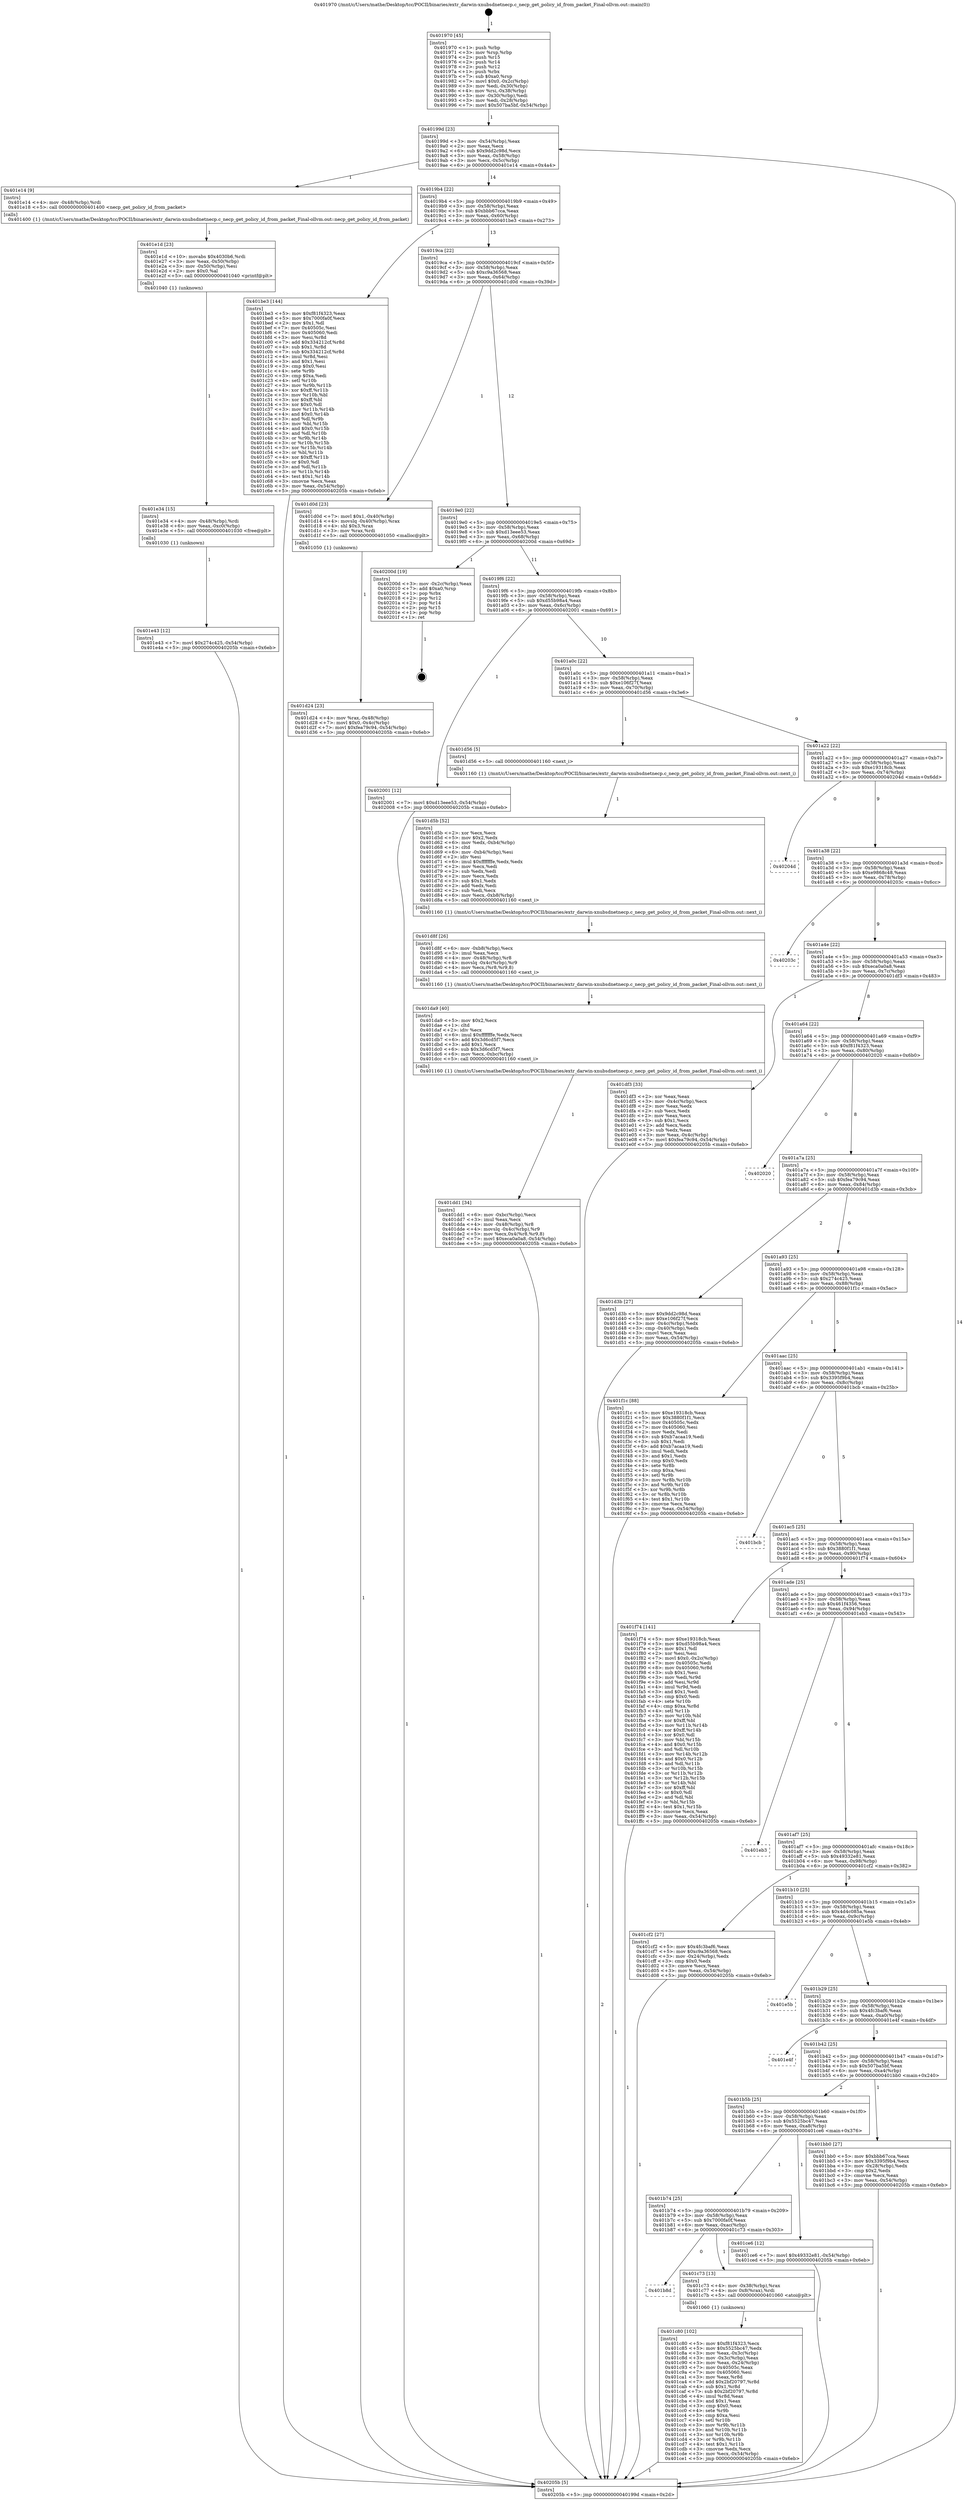 digraph "0x401970" {
  label = "0x401970 (/mnt/c/Users/mathe/Desktop/tcc/POCII/binaries/extr_darwin-xnubsdnetnecp.c_necp_get_policy_id_from_packet_Final-ollvm.out::main(0))"
  labelloc = "t"
  node[shape=record]

  Entry [label="",width=0.3,height=0.3,shape=circle,fillcolor=black,style=filled]
  "0x40199d" [label="{
     0x40199d [23]\l
     | [instrs]\l
     &nbsp;&nbsp;0x40199d \<+3\>: mov -0x54(%rbp),%eax\l
     &nbsp;&nbsp;0x4019a0 \<+2\>: mov %eax,%ecx\l
     &nbsp;&nbsp;0x4019a2 \<+6\>: sub $0x9dd2c98d,%ecx\l
     &nbsp;&nbsp;0x4019a8 \<+3\>: mov %eax,-0x58(%rbp)\l
     &nbsp;&nbsp;0x4019ab \<+3\>: mov %ecx,-0x5c(%rbp)\l
     &nbsp;&nbsp;0x4019ae \<+6\>: je 0000000000401e14 \<main+0x4a4\>\l
  }"]
  "0x401e14" [label="{
     0x401e14 [9]\l
     | [instrs]\l
     &nbsp;&nbsp;0x401e14 \<+4\>: mov -0x48(%rbp),%rdi\l
     &nbsp;&nbsp;0x401e18 \<+5\>: call 0000000000401400 \<necp_get_policy_id_from_packet\>\l
     | [calls]\l
     &nbsp;&nbsp;0x401400 \{1\} (/mnt/c/Users/mathe/Desktop/tcc/POCII/binaries/extr_darwin-xnubsdnetnecp.c_necp_get_policy_id_from_packet_Final-ollvm.out::necp_get_policy_id_from_packet)\l
  }"]
  "0x4019b4" [label="{
     0x4019b4 [22]\l
     | [instrs]\l
     &nbsp;&nbsp;0x4019b4 \<+5\>: jmp 00000000004019b9 \<main+0x49\>\l
     &nbsp;&nbsp;0x4019b9 \<+3\>: mov -0x58(%rbp),%eax\l
     &nbsp;&nbsp;0x4019bc \<+5\>: sub $0xbbb67cca,%eax\l
     &nbsp;&nbsp;0x4019c1 \<+3\>: mov %eax,-0x60(%rbp)\l
     &nbsp;&nbsp;0x4019c4 \<+6\>: je 0000000000401be3 \<main+0x273\>\l
  }"]
  Exit [label="",width=0.3,height=0.3,shape=circle,fillcolor=black,style=filled,peripheries=2]
  "0x401be3" [label="{
     0x401be3 [144]\l
     | [instrs]\l
     &nbsp;&nbsp;0x401be3 \<+5\>: mov $0xf81f4323,%eax\l
     &nbsp;&nbsp;0x401be8 \<+5\>: mov $0x7000fa0f,%ecx\l
     &nbsp;&nbsp;0x401bed \<+2\>: mov $0x1,%dl\l
     &nbsp;&nbsp;0x401bef \<+7\>: mov 0x40505c,%esi\l
     &nbsp;&nbsp;0x401bf6 \<+7\>: mov 0x405060,%edi\l
     &nbsp;&nbsp;0x401bfd \<+3\>: mov %esi,%r8d\l
     &nbsp;&nbsp;0x401c00 \<+7\>: add $0x334212cf,%r8d\l
     &nbsp;&nbsp;0x401c07 \<+4\>: sub $0x1,%r8d\l
     &nbsp;&nbsp;0x401c0b \<+7\>: sub $0x334212cf,%r8d\l
     &nbsp;&nbsp;0x401c12 \<+4\>: imul %r8d,%esi\l
     &nbsp;&nbsp;0x401c16 \<+3\>: and $0x1,%esi\l
     &nbsp;&nbsp;0x401c19 \<+3\>: cmp $0x0,%esi\l
     &nbsp;&nbsp;0x401c1c \<+4\>: sete %r9b\l
     &nbsp;&nbsp;0x401c20 \<+3\>: cmp $0xa,%edi\l
     &nbsp;&nbsp;0x401c23 \<+4\>: setl %r10b\l
     &nbsp;&nbsp;0x401c27 \<+3\>: mov %r9b,%r11b\l
     &nbsp;&nbsp;0x401c2a \<+4\>: xor $0xff,%r11b\l
     &nbsp;&nbsp;0x401c2e \<+3\>: mov %r10b,%bl\l
     &nbsp;&nbsp;0x401c31 \<+3\>: xor $0xff,%bl\l
     &nbsp;&nbsp;0x401c34 \<+3\>: xor $0x0,%dl\l
     &nbsp;&nbsp;0x401c37 \<+3\>: mov %r11b,%r14b\l
     &nbsp;&nbsp;0x401c3a \<+4\>: and $0x0,%r14b\l
     &nbsp;&nbsp;0x401c3e \<+3\>: and %dl,%r9b\l
     &nbsp;&nbsp;0x401c41 \<+3\>: mov %bl,%r15b\l
     &nbsp;&nbsp;0x401c44 \<+4\>: and $0x0,%r15b\l
     &nbsp;&nbsp;0x401c48 \<+3\>: and %dl,%r10b\l
     &nbsp;&nbsp;0x401c4b \<+3\>: or %r9b,%r14b\l
     &nbsp;&nbsp;0x401c4e \<+3\>: or %r10b,%r15b\l
     &nbsp;&nbsp;0x401c51 \<+3\>: xor %r15b,%r14b\l
     &nbsp;&nbsp;0x401c54 \<+3\>: or %bl,%r11b\l
     &nbsp;&nbsp;0x401c57 \<+4\>: xor $0xff,%r11b\l
     &nbsp;&nbsp;0x401c5b \<+3\>: or $0x0,%dl\l
     &nbsp;&nbsp;0x401c5e \<+3\>: and %dl,%r11b\l
     &nbsp;&nbsp;0x401c61 \<+3\>: or %r11b,%r14b\l
     &nbsp;&nbsp;0x401c64 \<+4\>: test $0x1,%r14b\l
     &nbsp;&nbsp;0x401c68 \<+3\>: cmovne %ecx,%eax\l
     &nbsp;&nbsp;0x401c6b \<+3\>: mov %eax,-0x54(%rbp)\l
     &nbsp;&nbsp;0x401c6e \<+5\>: jmp 000000000040205b \<main+0x6eb\>\l
  }"]
  "0x4019ca" [label="{
     0x4019ca [22]\l
     | [instrs]\l
     &nbsp;&nbsp;0x4019ca \<+5\>: jmp 00000000004019cf \<main+0x5f\>\l
     &nbsp;&nbsp;0x4019cf \<+3\>: mov -0x58(%rbp),%eax\l
     &nbsp;&nbsp;0x4019d2 \<+5\>: sub $0xc9a36568,%eax\l
     &nbsp;&nbsp;0x4019d7 \<+3\>: mov %eax,-0x64(%rbp)\l
     &nbsp;&nbsp;0x4019da \<+6\>: je 0000000000401d0d \<main+0x39d\>\l
  }"]
  "0x401e43" [label="{
     0x401e43 [12]\l
     | [instrs]\l
     &nbsp;&nbsp;0x401e43 \<+7\>: movl $0x274c425,-0x54(%rbp)\l
     &nbsp;&nbsp;0x401e4a \<+5\>: jmp 000000000040205b \<main+0x6eb\>\l
  }"]
  "0x401d0d" [label="{
     0x401d0d [23]\l
     | [instrs]\l
     &nbsp;&nbsp;0x401d0d \<+7\>: movl $0x1,-0x40(%rbp)\l
     &nbsp;&nbsp;0x401d14 \<+4\>: movslq -0x40(%rbp),%rax\l
     &nbsp;&nbsp;0x401d18 \<+4\>: shl $0x3,%rax\l
     &nbsp;&nbsp;0x401d1c \<+3\>: mov %rax,%rdi\l
     &nbsp;&nbsp;0x401d1f \<+5\>: call 0000000000401050 \<malloc@plt\>\l
     | [calls]\l
     &nbsp;&nbsp;0x401050 \{1\} (unknown)\l
  }"]
  "0x4019e0" [label="{
     0x4019e0 [22]\l
     | [instrs]\l
     &nbsp;&nbsp;0x4019e0 \<+5\>: jmp 00000000004019e5 \<main+0x75\>\l
     &nbsp;&nbsp;0x4019e5 \<+3\>: mov -0x58(%rbp),%eax\l
     &nbsp;&nbsp;0x4019e8 \<+5\>: sub $0xd13eee53,%eax\l
     &nbsp;&nbsp;0x4019ed \<+3\>: mov %eax,-0x68(%rbp)\l
     &nbsp;&nbsp;0x4019f0 \<+6\>: je 000000000040200d \<main+0x69d\>\l
  }"]
  "0x401e34" [label="{
     0x401e34 [15]\l
     | [instrs]\l
     &nbsp;&nbsp;0x401e34 \<+4\>: mov -0x48(%rbp),%rdi\l
     &nbsp;&nbsp;0x401e38 \<+6\>: mov %eax,-0xc0(%rbp)\l
     &nbsp;&nbsp;0x401e3e \<+5\>: call 0000000000401030 \<free@plt\>\l
     | [calls]\l
     &nbsp;&nbsp;0x401030 \{1\} (unknown)\l
  }"]
  "0x40200d" [label="{
     0x40200d [19]\l
     | [instrs]\l
     &nbsp;&nbsp;0x40200d \<+3\>: mov -0x2c(%rbp),%eax\l
     &nbsp;&nbsp;0x402010 \<+7\>: add $0xa0,%rsp\l
     &nbsp;&nbsp;0x402017 \<+1\>: pop %rbx\l
     &nbsp;&nbsp;0x402018 \<+2\>: pop %r12\l
     &nbsp;&nbsp;0x40201a \<+2\>: pop %r14\l
     &nbsp;&nbsp;0x40201c \<+2\>: pop %r15\l
     &nbsp;&nbsp;0x40201e \<+1\>: pop %rbp\l
     &nbsp;&nbsp;0x40201f \<+1\>: ret\l
  }"]
  "0x4019f6" [label="{
     0x4019f6 [22]\l
     | [instrs]\l
     &nbsp;&nbsp;0x4019f6 \<+5\>: jmp 00000000004019fb \<main+0x8b\>\l
     &nbsp;&nbsp;0x4019fb \<+3\>: mov -0x58(%rbp),%eax\l
     &nbsp;&nbsp;0x4019fe \<+5\>: sub $0xd55b98a4,%eax\l
     &nbsp;&nbsp;0x401a03 \<+3\>: mov %eax,-0x6c(%rbp)\l
     &nbsp;&nbsp;0x401a06 \<+6\>: je 0000000000402001 \<main+0x691\>\l
  }"]
  "0x401e1d" [label="{
     0x401e1d [23]\l
     | [instrs]\l
     &nbsp;&nbsp;0x401e1d \<+10\>: movabs $0x4030b6,%rdi\l
     &nbsp;&nbsp;0x401e27 \<+3\>: mov %eax,-0x50(%rbp)\l
     &nbsp;&nbsp;0x401e2a \<+3\>: mov -0x50(%rbp),%esi\l
     &nbsp;&nbsp;0x401e2d \<+2\>: mov $0x0,%al\l
     &nbsp;&nbsp;0x401e2f \<+5\>: call 0000000000401040 \<printf@plt\>\l
     | [calls]\l
     &nbsp;&nbsp;0x401040 \{1\} (unknown)\l
  }"]
  "0x402001" [label="{
     0x402001 [12]\l
     | [instrs]\l
     &nbsp;&nbsp;0x402001 \<+7\>: movl $0xd13eee53,-0x54(%rbp)\l
     &nbsp;&nbsp;0x402008 \<+5\>: jmp 000000000040205b \<main+0x6eb\>\l
  }"]
  "0x401a0c" [label="{
     0x401a0c [22]\l
     | [instrs]\l
     &nbsp;&nbsp;0x401a0c \<+5\>: jmp 0000000000401a11 \<main+0xa1\>\l
     &nbsp;&nbsp;0x401a11 \<+3\>: mov -0x58(%rbp),%eax\l
     &nbsp;&nbsp;0x401a14 \<+5\>: sub $0xe106f27f,%eax\l
     &nbsp;&nbsp;0x401a19 \<+3\>: mov %eax,-0x70(%rbp)\l
     &nbsp;&nbsp;0x401a1c \<+6\>: je 0000000000401d56 \<main+0x3e6\>\l
  }"]
  "0x401dd1" [label="{
     0x401dd1 [34]\l
     | [instrs]\l
     &nbsp;&nbsp;0x401dd1 \<+6\>: mov -0xbc(%rbp),%ecx\l
     &nbsp;&nbsp;0x401dd7 \<+3\>: imul %eax,%ecx\l
     &nbsp;&nbsp;0x401dda \<+4\>: mov -0x48(%rbp),%r8\l
     &nbsp;&nbsp;0x401dde \<+4\>: movslq -0x4c(%rbp),%r9\l
     &nbsp;&nbsp;0x401de2 \<+5\>: mov %ecx,0x4(%r8,%r9,8)\l
     &nbsp;&nbsp;0x401de7 \<+7\>: movl $0xeca0a0a8,-0x54(%rbp)\l
     &nbsp;&nbsp;0x401dee \<+5\>: jmp 000000000040205b \<main+0x6eb\>\l
  }"]
  "0x401d56" [label="{
     0x401d56 [5]\l
     | [instrs]\l
     &nbsp;&nbsp;0x401d56 \<+5\>: call 0000000000401160 \<next_i\>\l
     | [calls]\l
     &nbsp;&nbsp;0x401160 \{1\} (/mnt/c/Users/mathe/Desktop/tcc/POCII/binaries/extr_darwin-xnubsdnetnecp.c_necp_get_policy_id_from_packet_Final-ollvm.out::next_i)\l
  }"]
  "0x401a22" [label="{
     0x401a22 [22]\l
     | [instrs]\l
     &nbsp;&nbsp;0x401a22 \<+5\>: jmp 0000000000401a27 \<main+0xb7\>\l
     &nbsp;&nbsp;0x401a27 \<+3\>: mov -0x58(%rbp),%eax\l
     &nbsp;&nbsp;0x401a2a \<+5\>: sub $0xe19318cb,%eax\l
     &nbsp;&nbsp;0x401a2f \<+3\>: mov %eax,-0x74(%rbp)\l
     &nbsp;&nbsp;0x401a32 \<+6\>: je 000000000040204d \<main+0x6dd\>\l
  }"]
  "0x401da9" [label="{
     0x401da9 [40]\l
     | [instrs]\l
     &nbsp;&nbsp;0x401da9 \<+5\>: mov $0x2,%ecx\l
     &nbsp;&nbsp;0x401dae \<+1\>: cltd\l
     &nbsp;&nbsp;0x401daf \<+2\>: idiv %ecx\l
     &nbsp;&nbsp;0x401db1 \<+6\>: imul $0xfffffffe,%edx,%ecx\l
     &nbsp;&nbsp;0x401db7 \<+6\>: add $0x3d6cd5f7,%ecx\l
     &nbsp;&nbsp;0x401dbd \<+3\>: add $0x1,%ecx\l
     &nbsp;&nbsp;0x401dc0 \<+6\>: sub $0x3d6cd5f7,%ecx\l
     &nbsp;&nbsp;0x401dc6 \<+6\>: mov %ecx,-0xbc(%rbp)\l
     &nbsp;&nbsp;0x401dcc \<+5\>: call 0000000000401160 \<next_i\>\l
     | [calls]\l
     &nbsp;&nbsp;0x401160 \{1\} (/mnt/c/Users/mathe/Desktop/tcc/POCII/binaries/extr_darwin-xnubsdnetnecp.c_necp_get_policy_id_from_packet_Final-ollvm.out::next_i)\l
  }"]
  "0x40204d" [label="{
     0x40204d\l
  }", style=dashed]
  "0x401a38" [label="{
     0x401a38 [22]\l
     | [instrs]\l
     &nbsp;&nbsp;0x401a38 \<+5\>: jmp 0000000000401a3d \<main+0xcd\>\l
     &nbsp;&nbsp;0x401a3d \<+3\>: mov -0x58(%rbp),%eax\l
     &nbsp;&nbsp;0x401a40 \<+5\>: sub $0xe9868c48,%eax\l
     &nbsp;&nbsp;0x401a45 \<+3\>: mov %eax,-0x78(%rbp)\l
     &nbsp;&nbsp;0x401a48 \<+6\>: je 000000000040203c \<main+0x6cc\>\l
  }"]
  "0x401d8f" [label="{
     0x401d8f [26]\l
     | [instrs]\l
     &nbsp;&nbsp;0x401d8f \<+6\>: mov -0xb8(%rbp),%ecx\l
     &nbsp;&nbsp;0x401d95 \<+3\>: imul %eax,%ecx\l
     &nbsp;&nbsp;0x401d98 \<+4\>: mov -0x48(%rbp),%r8\l
     &nbsp;&nbsp;0x401d9c \<+4\>: movslq -0x4c(%rbp),%r9\l
     &nbsp;&nbsp;0x401da0 \<+4\>: mov %ecx,(%r8,%r9,8)\l
     &nbsp;&nbsp;0x401da4 \<+5\>: call 0000000000401160 \<next_i\>\l
     | [calls]\l
     &nbsp;&nbsp;0x401160 \{1\} (/mnt/c/Users/mathe/Desktop/tcc/POCII/binaries/extr_darwin-xnubsdnetnecp.c_necp_get_policy_id_from_packet_Final-ollvm.out::next_i)\l
  }"]
  "0x40203c" [label="{
     0x40203c\l
  }", style=dashed]
  "0x401a4e" [label="{
     0x401a4e [22]\l
     | [instrs]\l
     &nbsp;&nbsp;0x401a4e \<+5\>: jmp 0000000000401a53 \<main+0xe3\>\l
     &nbsp;&nbsp;0x401a53 \<+3\>: mov -0x58(%rbp),%eax\l
     &nbsp;&nbsp;0x401a56 \<+5\>: sub $0xeca0a0a8,%eax\l
     &nbsp;&nbsp;0x401a5b \<+3\>: mov %eax,-0x7c(%rbp)\l
     &nbsp;&nbsp;0x401a5e \<+6\>: je 0000000000401df3 \<main+0x483\>\l
  }"]
  "0x401d5b" [label="{
     0x401d5b [52]\l
     | [instrs]\l
     &nbsp;&nbsp;0x401d5b \<+2\>: xor %ecx,%ecx\l
     &nbsp;&nbsp;0x401d5d \<+5\>: mov $0x2,%edx\l
     &nbsp;&nbsp;0x401d62 \<+6\>: mov %edx,-0xb4(%rbp)\l
     &nbsp;&nbsp;0x401d68 \<+1\>: cltd\l
     &nbsp;&nbsp;0x401d69 \<+6\>: mov -0xb4(%rbp),%esi\l
     &nbsp;&nbsp;0x401d6f \<+2\>: idiv %esi\l
     &nbsp;&nbsp;0x401d71 \<+6\>: imul $0xfffffffe,%edx,%edx\l
     &nbsp;&nbsp;0x401d77 \<+2\>: mov %ecx,%edi\l
     &nbsp;&nbsp;0x401d79 \<+2\>: sub %edx,%edi\l
     &nbsp;&nbsp;0x401d7b \<+2\>: mov %ecx,%edx\l
     &nbsp;&nbsp;0x401d7d \<+3\>: sub $0x1,%edx\l
     &nbsp;&nbsp;0x401d80 \<+2\>: add %edx,%edi\l
     &nbsp;&nbsp;0x401d82 \<+2\>: sub %edi,%ecx\l
     &nbsp;&nbsp;0x401d84 \<+6\>: mov %ecx,-0xb8(%rbp)\l
     &nbsp;&nbsp;0x401d8a \<+5\>: call 0000000000401160 \<next_i\>\l
     | [calls]\l
     &nbsp;&nbsp;0x401160 \{1\} (/mnt/c/Users/mathe/Desktop/tcc/POCII/binaries/extr_darwin-xnubsdnetnecp.c_necp_get_policy_id_from_packet_Final-ollvm.out::next_i)\l
  }"]
  "0x401df3" [label="{
     0x401df3 [33]\l
     | [instrs]\l
     &nbsp;&nbsp;0x401df3 \<+2\>: xor %eax,%eax\l
     &nbsp;&nbsp;0x401df5 \<+3\>: mov -0x4c(%rbp),%ecx\l
     &nbsp;&nbsp;0x401df8 \<+2\>: mov %eax,%edx\l
     &nbsp;&nbsp;0x401dfa \<+2\>: sub %ecx,%edx\l
     &nbsp;&nbsp;0x401dfc \<+2\>: mov %eax,%ecx\l
     &nbsp;&nbsp;0x401dfe \<+3\>: sub $0x1,%ecx\l
     &nbsp;&nbsp;0x401e01 \<+2\>: add %ecx,%edx\l
     &nbsp;&nbsp;0x401e03 \<+2\>: sub %edx,%eax\l
     &nbsp;&nbsp;0x401e05 \<+3\>: mov %eax,-0x4c(%rbp)\l
     &nbsp;&nbsp;0x401e08 \<+7\>: movl $0xfea79c94,-0x54(%rbp)\l
     &nbsp;&nbsp;0x401e0f \<+5\>: jmp 000000000040205b \<main+0x6eb\>\l
  }"]
  "0x401a64" [label="{
     0x401a64 [22]\l
     | [instrs]\l
     &nbsp;&nbsp;0x401a64 \<+5\>: jmp 0000000000401a69 \<main+0xf9\>\l
     &nbsp;&nbsp;0x401a69 \<+3\>: mov -0x58(%rbp),%eax\l
     &nbsp;&nbsp;0x401a6c \<+5\>: sub $0xf81f4323,%eax\l
     &nbsp;&nbsp;0x401a71 \<+3\>: mov %eax,-0x80(%rbp)\l
     &nbsp;&nbsp;0x401a74 \<+6\>: je 0000000000402020 \<main+0x6b0\>\l
  }"]
  "0x401d24" [label="{
     0x401d24 [23]\l
     | [instrs]\l
     &nbsp;&nbsp;0x401d24 \<+4\>: mov %rax,-0x48(%rbp)\l
     &nbsp;&nbsp;0x401d28 \<+7\>: movl $0x0,-0x4c(%rbp)\l
     &nbsp;&nbsp;0x401d2f \<+7\>: movl $0xfea79c94,-0x54(%rbp)\l
     &nbsp;&nbsp;0x401d36 \<+5\>: jmp 000000000040205b \<main+0x6eb\>\l
  }"]
  "0x402020" [label="{
     0x402020\l
  }", style=dashed]
  "0x401a7a" [label="{
     0x401a7a [25]\l
     | [instrs]\l
     &nbsp;&nbsp;0x401a7a \<+5\>: jmp 0000000000401a7f \<main+0x10f\>\l
     &nbsp;&nbsp;0x401a7f \<+3\>: mov -0x58(%rbp),%eax\l
     &nbsp;&nbsp;0x401a82 \<+5\>: sub $0xfea79c94,%eax\l
     &nbsp;&nbsp;0x401a87 \<+6\>: mov %eax,-0x84(%rbp)\l
     &nbsp;&nbsp;0x401a8d \<+6\>: je 0000000000401d3b \<main+0x3cb\>\l
  }"]
  "0x401c80" [label="{
     0x401c80 [102]\l
     | [instrs]\l
     &nbsp;&nbsp;0x401c80 \<+5\>: mov $0xf81f4323,%ecx\l
     &nbsp;&nbsp;0x401c85 \<+5\>: mov $0x5525bc47,%edx\l
     &nbsp;&nbsp;0x401c8a \<+3\>: mov %eax,-0x3c(%rbp)\l
     &nbsp;&nbsp;0x401c8d \<+3\>: mov -0x3c(%rbp),%eax\l
     &nbsp;&nbsp;0x401c90 \<+3\>: mov %eax,-0x24(%rbp)\l
     &nbsp;&nbsp;0x401c93 \<+7\>: mov 0x40505c,%eax\l
     &nbsp;&nbsp;0x401c9a \<+7\>: mov 0x405060,%esi\l
     &nbsp;&nbsp;0x401ca1 \<+3\>: mov %eax,%r8d\l
     &nbsp;&nbsp;0x401ca4 \<+7\>: add $0x2bf20797,%r8d\l
     &nbsp;&nbsp;0x401cab \<+4\>: sub $0x1,%r8d\l
     &nbsp;&nbsp;0x401caf \<+7\>: sub $0x2bf20797,%r8d\l
     &nbsp;&nbsp;0x401cb6 \<+4\>: imul %r8d,%eax\l
     &nbsp;&nbsp;0x401cba \<+3\>: and $0x1,%eax\l
     &nbsp;&nbsp;0x401cbd \<+3\>: cmp $0x0,%eax\l
     &nbsp;&nbsp;0x401cc0 \<+4\>: sete %r9b\l
     &nbsp;&nbsp;0x401cc4 \<+3\>: cmp $0xa,%esi\l
     &nbsp;&nbsp;0x401cc7 \<+4\>: setl %r10b\l
     &nbsp;&nbsp;0x401ccb \<+3\>: mov %r9b,%r11b\l
     &nbsp;&nbsp;0x401cce \<+3\>: and %r10b,%r11b\l
     &nbsp;&nbsp;0x401cd1 \<+3\>: xor %r10b,%r9b\l
     &nbsp;&nbsp;0x401cd4 \<+3\>: or %r9b,%r11b\l
     &nbsp;&nbsp;0x401cd7 \<+4\>: test $0x1,%r11b\l
     &nbsp;&nbsp;0x401cdb \<+3\>: cmovne %edx,%ecx\l
     &nbsp;&nbsp;0x401cde \<+3\>: mov %ecx,-0x54(%rbp)\l
     &nbsp;&nbsp;0x401ce1 \<+5\>: jmp 000000000040205b \<main+0x6eb\>\l
  }"]
  "0x401d3b" [label="{
     0x401d3b [27]\l
     | [instrs]\l
     &nbsp;&nbsp;0x401d3b \<+5\>: mov $0x9dd2c98d,%eax\l
     &nbsp;&nbsp;0x401d40 \<+5\>: mov $0xe106f27f,%ecx\l
     &nbsp;&nbsp;0x401d45 \<+3\>: mov -0x4c(%rbp),%edx\l
     &nbsp;&nbsp;0x401d48 \<+3\>: cmp -0x40(%rbp),%edx\l
     &nbsp;&nbsp;0x401d4b \<+3\>: cmovl %ecx,%eax\l
     &nbsp;&nbsp;0x401d4e \<+3\>: mov %eax,-0x54(%rbp)\l
     &nbsp;&nbsp;0x401d51 \<+5\>: jmp 000000000040205b \<main+0x6eb\>\l
  }"]
  "0x401a93" [label="{
     0x401a93 [25]\l
     | [instrs]\l
     &nbsp;&nbsp;0x401a93 \<+5\>: jmp 0000000000401a98 \<main+0x128\>\l
     &nbsp;&nbsp;0x401a98 \<+3\>: mov -0x58(%rbp),%eax\l
     &nbsp;&nbsp;0x401a9b \<+5\>: sub $0x274c425,%eax\l
     &nbsp;&nbsp;0x401aa0 \<+6\>: mov %eax,-0x88(%rbp)\l
     &nbsp;&nbsp;0x401aa6 \<+6\>: je 0000000000401f1c \<main+0x5ac\>\l
  }"]
  "0x401b8d" [label="{
     0x401b8d\l
  }", style=dashed]
  "0x401f1c" [label="{
     0x401f1c [88]\l
     | [instrs]\l
     &nbsp;&nbsp;0x401f1c \<+5\>: mov $0xe19318cb,%eax\l
     &nbsp;&nbsp;0x401f21 \<+5\>: mov $0x3880f1f1,%ecx\l
     &nbsp;&nbsp;0x401f26 \<+7\>: mov 0x40505c,%edx\l
     &nbsp;&nbsp;0x401f2d \<+7\>: mov 0x405060,%esi\l
     &nbsp;&nbsp;0x401f34 \<+2\>: mov %edx,%edi\l
     &nbsp;&nbsp;0x401f36 \<+6\>: sub $0xb7acaa19,%edi\l
     &nbsp;&nbsp;0x401f3c \<+3\>: sub $0x1,%edi\l
     &nbsp;&nbsp;0x401f3f \<+6\>: add $0xb7acaa19,%edi\l
     &nbsp;&nbsp;0x401f45 \<+3\>: imul %edi,%edx\l
     &nbsp;&nbsp;0x401f48 \<+3\>: and $0x1,%edx\l
     &nbsp;&nbsp;0x401f4b \<+3\>: cmp $0x0,%edx\l
     &nbsp;&nbsp;0x401f4e \<+4\>: sete %r8b\l
     &nbsp;&nbsp;0x401f52 \<+3\>: cmp $0xa,%esi\l
     &nbsp;&nbsp;0x401f55 \<+4\>: setl %r9b\l
     &nbsp;&nbsp;0x401f59 \<+3\>: mov %r8b,%r10b\l
     &nbsp;&nbsp;0x401f5c \<+3\>: and %r9b,%r10b\l
     &nbsp;&nbsp;0x401f5f \<+3\>: xor %r9b,%r8b\l
     &nbsp;&nbsp;0x401f62 \<+3\>: or %r8b,%r10b\l
     &nbsp;&nbsp;0x401f65 \<+4\>: test $0x1,%r10b\l
     &nbsp;&nbsp;0x401f69 \<+3\>: cmovne %ecx,%eax\l
     &nbsp;&nbsp;0x401f6c \<+3\>: mov %eax,-0x54(%rbp)\l
     &nbsp;&nbsp;0x401f6f \<+5\>: jmp 000000000040205b \<main+0x6eb\>\l
  }"]
  "0x401aac" [label="{
     0x401aac [25]\l
     | [instrs]\l
     &nbsp;&nbsp;0x401aac \<+5\>: jmp 0000000000401ab1 \<main+0x141\>\l
     &nbsp;&nbsp;0x401ab1 \<+3\>: mov -0x58(%rbp),%eax\l
     &nbsp;&nbsp;0x401ab4 \<+5\>: sub $0x3395f9b4,%eax\l
     &nbsp;&nbsp;0x401ab9 \<+6\>: mov %eax,-0x8c(%rbp)\l
     &nbsp;&nbsp;0x401abf \<+6\>: je 0000000000401bcb \<main+0x25b\>\l
  }"]
  "0x401c73" [label="{
     0x401c73 [13]\l
     | [instrs]\l
     &nbsp;&nbsp;0x401c73 \<+4\>: mov -0x38(%rbp),%rax\l
     &nbsp;&nbsp;0x401c77 \<+4\>: mov 0x8(%rax),%rdi\l
     &nbsp;&nbsp;0x401c7b \<+5\>: call 0000000000401060 \<atoi@plt\>\l
     | [calls]\l
     &nbsp;&nbsp;0x401060 \{1\} (unknown)\l
  }"]
  "0x401bcb" [label="{
     0x401bcb\l
  }", style=dashed]
  "0x401ac5" [label="{
     0x401ac5 [25]\l
     | [instrs]\l
     &nbsp;&nbsp;0x401ac5 \<+5\>: jmp 0000000000401aca \<main+0x15a\>\l
     &nbsp;&nbsp;0x401aca \<+3\>: mov -0x58(%rbp),%eax\l
     &nbsp;&nbsp;0x401acd \<+5\>: sub $0x3880f1f1,%eax\l
     &nbsp;&nbsp;0x401ad2 \<+6\>: mov %eax,-0x90(%rbp)\l
     &nbsp;&nbsp;0x401ad8 \<+6\>: je 0000000000401f74 \<main+0x604\>\l
  }"]
  "0x401b74" [label="{
     0x401b74 [25]\l
     | [instrs]\l
     &nbsp;&nbsp;0x401b74 \<+5\>: jmp 0000000000401b79 \<main+0x209\>\l
     &nbsp;&nbsp;0x401b79 \<+3\>: mov -0x58(%rbp),%eax\l
     &nbsp;&nbsp;0x401b7c \<+5\>: sub $0x7000fa0f,%eax\l
     &nbsp;&nbsp;0x401b81 \<+6\>: mov %eax,-0xac(%rbp)\l
     &nbsp;&nbsp;0x401b87 \<+6\>: je 0000000000401c73 \<main+0x303\>\l
  }"]
  "0x401f74" [label="{
     0x401f74 [141]\l
     | [instrs]\l
     &nbsp;&nbsp;0x401f74 \<+5\>: mov $0xe19318cb,%eax\l
     &nbsp;&nbsp;0x401f79 \<+5\>: mov $0xd55b98a4,%ecx\l
     &nbsp;&nbsp;0x401f7e \<+2\>: mov $0x1,%dl\l
     &nbsp;&nbsp;0x401f80 \<+2\>: xor %esi,%esi\l
     &nbsp;&nbsp;0x401f82 \<+7\>: movl $0x0,-0x2c(%rbp)\l
     &nbsp;&nbsp;0x401f89 \<+7\>: mov 0x40505c,%edi\l
     &nbsp;&nbsp;0x401f90 \<+8\>: mov 0x405060,%r8d\l
     &nbsp;&nbsp;0x401f98 \<+3\>: sub $0x1,%esi\l
     &nbsp;&nbsp;0x401f9b \<+3\>: mov %edi,%r9d\l
     &nbsp;&nbsp;0x401f9e \<+3\>: add %esi,%r9d\l
     &nbsp;&nbsp;0x401fa1 \<+4\>: imul %r9d,%edi\l
     &nbsp;&nbsp;0x401fa5 \<+3\>: and $0x1,%edi\l
     &nbsp;&nbsp;0x401fa8 \<+3\>: cmp $0x0,%edi\l
     &nbsp;&nbsp;0x401fab \<+4\>: sete %r10b\l
     &nbsp;&nbsp;0x401faf \<+4\>: cmp $0xa,%r8d\l
     &nbsp;&nbsp;0x401fb3 \<+4\>: setl %r11b\l
     &nbsp;&nbsp;0x401fb7 \<+3\>: mov %r10b,%bl\l
     &nbsp;&nbsp;0x401fba \<+3\>: xor $0xff,%bl\l
     &nbsp;&nbsp;0x401fbd \<+3\>: mov %r11b,%r14b\l
     &nbsp;&nbsp;0x401fc0 \<+4\>: xor $0xff,%r14b\l
     &nbsp;&nbsp;0x401fc4 \<+3\>: xor $0x0,%dl\l
     &nbsp;&nbsp;0x401fc7 \<+3\>: mov %bl,%r15b\l
     &nbsp;&nbsp;0x401fca \<+4\>: and $0x0,%r15b\l
     &nbsp;&nbsp;0x401fce \<+3\>: and %dl,%r10b\l
     &nbsp;&nbsp;0x401fd1 \<+3\>: mov %r14b,%r12b\l
     &nbsp;&nbsp;0x401fd4 \<+4\>: and $0x0,%r12b\l
     &nbsp;&nbsp;0x401fd8 \<+3\>: and %dl,%r11b\l
     &nbsp;&nbsp;0x401fdb \<+3\>: or %r10b,%r15b\l
     &nbsp;&nbsp;0x401fde \<+3\>: or %r11b,%r12b\l
     &nbsp;&nbsp;0x401fe1 \<+3\>: xor %r12b,%r15b\l
     &nbsp;&nbsp;0x401fe4 \<+3\>: or %r14b,%bl\l
     &nbsp;&nbsp;0x401fe7 \<+3\>: xor $0xff,%bl\l
     &nbsp;&nbsp;0x401fea \<+3\>: or $0x0,%dl\l
     &nbsp;&nbsp;0x401fed \<+2\>: and %dl,%bl\l
     &nbsp;&nbsp;0x401fef \<+3\>: or %bl,%r15b\l
     &nbsp;&nbsp;0x401ff2 \<+4\>: test $0x1,%r15b\l
     &nbsp;&nbsp;0x401ff6 \<+3\>: cmovne %ecx,%eax\l
     &nbsp;&nbsp;0x401ff9 \<+3\>: mov %eax,-0x54(%rbp)\l
     &nbsp;&nbsp;0x401ffc \<+5\>: jmp 000000000040205b \<main+0x6eb\>\l
  }"]
  "0x401ade" [label="{
     0x401ade [25]\l
     | [instrs]\l
     &nbsp;&nbsp;0x401ade \<+5\>: jmp 0000000000401ae3 \<main+0x173\>\l
     &nbsp;&nbsp;0x401ae3 \<+3\>: mov -0x58(%rbp),%eax\l
     &nbsp;&nbsp;0x401ae6 \<+5\>: sub $0x461f4356,%eax\l
     &nbsp;&nbsp;0x401aeb \<+6\>: mov %eax,-0x94(%rbp)\l
     &nbsp;&nbsp;0x401af1 \<+6\>: je 0000000000401eb3 \<main+0x543\>\l
  }"]
  "0x401ce6" [label="{
     0x401ce6 [12]\l
     | [instrs]\l
     &nbsp;&nbsp;0x401ce6 \<+7\>: movl $0x49332e81,-0x54(%rbp)\l
     &nbsp;&nbsp;0x401ced \<+5\>: jmp 000000000040205b \<main+0x6eb\>\l
  }"]
  "0x401eb3" [label="{
     0x401eb3\l
  }", style=dashed]
  "0x401af7" [label="{
     0x401af7 [25]\l
     | [instrs]\l
     &nbsp;&nbsp;0x401af7 \<+5\>: jmp 0000000000401afc \<main+0x18c\>\l
     &nbsp;&nbsp;0x401afc \<+3\>: mov -0x58(%rbp),%eax\l
     &nbsp;&nbsp;0x401aff \<+5\>: sub $0x49332e81,%eax\l
     &nbsp;&nbsp;0x401b04 \<+6\>: mov %eax,-0x98(%rbp)\l
     &nbsp;&nbsp;0x401b0a \<+6\>: je 0000000000401cf2 \<main+0x382\>\l
  }"]
  "0x401970" [label="{
     0x401970 [45]\l
     | [instrs]\l
     &nbsp;&nbsp;0x401970 \<+1\>: push %rbp\l
     &nbsp;&nbsp;0x401971 \<+3\>: mov %rsp,%rbp\l
     &nbsp;&nbsp;0x401974 \<+2\>: push %r15\l
     &nbsp;&nbsp;0x401976 \<+2\>: push %r14\l
     &nbsp;&nbsp;0x401978 \<+2\>: push %r12\l
     &nbsp;&nbsp;0x40197a \<+1\>: push %rbx\l
     &nbsp;&nbsp;0x40197b \<+7\>: sub $0xa0,%rsp\l
     &nbsp;&nbsp;0x401982 \<+7\>: movl $0x0,-0x2c(%rbp)\l
     &nbsp;&nbsp;0x401989 \<+3\>: mov %edi,-0x30(%rbp)\l
     &nbsp;&nbsp;0x40198c \<+4\>: mov %rsi,-0x38(%rbp)\l
     &nbsp;&nbsp;0x401990 \<+3\>: mov -0x30(%rbp),%edi\l
     &nbsp;&nbsp;0x401993 \<+3\>: mov %edi,-0x28(%rbp)\l
     &nbsp;&nbsp;0x401996 \<+7\>: movl $0x507ba5bf,-0x54(%rbp)\l
  }"]
  "0x401cf2" [label="{
     0x401cf2 [27]\l
     | [instrs]\l
     &nbsp;&nbsp;0x401cf2 \<+5\>: mov $0x4fc3baf6,%eax\l
     &nbsp;&nbsp;0x401cf7 \<+5\>: mov $0xc9a36568,%ecx\l
     &nbsp;&nbsp;0x401cfc \<+3\>: mov -0x24(%rbp),%edx\l
     &nbsp;&nbsp;0x401cff \<+3\>: cmp $0x0,%edx\l
     &nbsp;&nbsp;0x401d02 \<+3\>: cmove %ecx,%eax\l
     &nbsp;&nbsp;0x401d05 \<+3\>: mov %eax,-0x54(%rbp)\l
     &nbsp;&nbsp;0x401d08 \<+5\>: jmp 000000000040205b \<main+0x6eb\>\l
  }"]
  "0x401b10" [label="{
     0x401b10 [25]\l
     | [instrs]\l
     &nbsp;&nbsp;0x401b10 \<+5\>: jmp 0000000000401b15 \<main+0x1a5\>\l
     &nbsp;&nbsp;0x401b15 \<+3\>: mov -0x58(%rbp),%eax\l
     &nbsp;&nbsp;0x401b18 \<+5\>: sub $0x4d4c085a,%eax\l
     &nbsp;&nbsp;0x401b1d \<+6\>: mov %eax,-0x9c(%rbp)\l
     &nbsp;&nbsp;0x401b23 \<+6\>: je 0000000000401e5b \<main+0x4eb\>\l
  }"]
  "0x40205b" [label="{
     0x40205b [5]\l
     | [instrs]\l
     &nbsp;&nbsp;0x40205b \<+5\>: jmp 000000000040199d \<main+0x2d\>\l
  }"]
  "0x401e5b" [label="{
     0x401e5b\l
  }", style=dashed]
  "0x401b29" [label="{
     0x401b29 [25]\l
     | [instrs]\l
     &nbsp;&nbsp;0x401b29 \<+5\>: jmp 0000000000401b2e \<main+0x1be\>\l
     &nbsp;&nbsp;0x401b2e \<+3\>: mov -0x58(%rbp),%eax\l
     &nbsp;&nbsp;0x401b31 \<+5\>: sub $0x4fc3baf6,%eax\l
     &nbsp;&nbsp;0x401b36 \<+6\>: mov %eax,-0xa0(%rbp)\l
     &nbsp;&nbsp;0x401b3c \<+6\>: je 0000000000401e4f \<main+0x4df\>\l
  }"]
  "0x401b5b" [label="{
     0x401b5b [25]\l
     | [instrs]\l
     &nbsp;&nbsp;0x401b5b \<+5\>: jmp 0000000000401b60 \<main+0x1f0\>\l
     &nbsp;&nbsp;0x401b60 \<+3\>: mov -0x58(%rbp),%eax\l
     &nbsp;&nbsp;0x401b63 \<+5\>: sub $0x5525bc47,%eax\l
     &nbsp;&nbsp;0x401b68 \<+6\>: mov %eax,-0xa8(%rbp)\l
     &nbsp;&nbsp;0x401b6e \<+6\>: je 0000000000401ce6 \<main+0x376\>\l
  }"]
  "0x401e4f" [label="{
     0x401e4f\l
  }", style=dashed]
  "0x401b42" [label="{
     0x401b42 [25]\l
     | [instrs]\l
     &nbsp;&nbsp;0x401b42 \<+5\>: jmp 0000000000401b47 \<main+0x1d7\>\l
     &nbsp;&nbsp;0x401b47 \<+3\>: mov -0x58(%rbp),%eax\l
     &nbsp;&nbsp;0x401b4a \<+5\>: sub $0x507ba5bf,%eax\l
     &nbsp;&nbsp;0x401b4f \<+6\>: mov %eax,-0xa4(%rbp)\l
     &nbsp;&nbsp;0x401b55 \<+6\>: je 0000000000401bb0 \<main+0x240\>\l
  }"]
  "0x401bb0" [label="{
     0x401bb0 [27]\l
     | [instrs]\l
     &nbsp;&nbsp;0x401bb0 \<+5\>: mov $0xbbb67cca,%eax\l
     &nbsp;&nbsp;0x401bb5 \<+5\>: mov $0x3395f9b4,%ecx\l
     &nbsp;&nbsp;0x401bba \<+3\>: mov -0x28(%rbp),%edx\l
     &nbsp;&nbsp;0x401bbd \<+3\>: cmp $0x2,%edx\l
     &nbsp;&nbsp;0x401bc0 \<+3\>: cmovne %ecx,%eax\l
     &nbsp;&nbsp;0x401bc3 \<+3\>: mov %eax,-0x54(%rbp)\l
     &nbsp;&nbsp;0x401bc6 \<+5\>: jmp 000000000040205b \<main+0x6eb\>\l
  }"]
  Entry -> "0x401970" [label=" 1"]
  "0x40199d" -> "0x401e14" [label=" 1"]
  "0x40199d" -> "0x4019b4" [label=" 14"]
  "0x40200d" -> Exit [label=" 1"]
  "0x4019b4" -> "0x401be3" [label=" 1"]
  "0x4019b4" -> "0x4019ca" [label=" 13"]
  "0x402001" -> "0x40205b" [label=" 1"]
  "0x4019ca" -> "0x401d0d" [label=" 1"]
  "0x4019ca" -> "0x4019e0" [label=" 12"]
  "0x401f74" -> "0x40205b" [label=" 1"]
  "0x4019e0" -> "0x40200d" [label=" 1"]
  "0x4019e0" -> "0x4019f6" [label=" 11"]
  "0x401f1c" -> "0x40205b" [label=" 1"]
  "0x4019f6" -> "0x402001" [label=" 1"]
  "0x4019f6" -> "0x401a0c" [label=" 10"]
  "0x401e43" -> "0x40205b" [label=" 1"]
  "0x401a0c" -> "0x401d56" [label=" 1"]
  "0x401a0c" -> "0x401a22" [label=" 9"]
  "0x401e34" -> "0x401e43" [label=" 1"]
  "0x401a22" -> "0x40204d" [label=" 0"]
  "0x401a22" -> "0x401a38" [label=" 9"]
  "0x401e1d" -> "0x401e34" [label=" 1"]
  "0x401a38" -> "0x40203c" [label=" 0"]
  "0x401a38" -> "0x401a4e" [label=" 9"]
  "0x401e14" -> "0x401e1d" [label=" 1"]
  "0x401a4e" -> "0x401df3" [label=" 1"]
  "0x401a4e" -> "0x401a64" [label=" 8"]
  "0x401df3" -> "0x40205b" [label=" 1"]
  "0x401a64" -> "0x402020" [label=" 0"]
  "0x401a64" -> "0x401a7a" [label=" 8"]
  "0x401dd1" -> "0x40205b" [label=" 1"]
  "0x401a7a" -> "0x401d3b" [label=" 2"]
  "0x401a7a" -> "0x401a93" [label=" 6"]
  "0x401da9" -> "0x401dd1" [label=" 1"]
  "0x401a93" -> "0x401f1c" [label=" 1"]
  "0x401a93" -> "0x401aac" [label=" 5"]
  "0x401d8f" -> "0x401da9" [label=" 1"]
  "0x401aac" -> "0x401bcb" [label=" 0"]
  "0x401aac" -> "0x401ac5" [label=" 5"]
  "0x401d5b" -> "0x401d8f" [label=" 1"]
  "0x401ac5" -> "0x401f74" [label=" 1"]
  "0x401ac5" -> "0x401ade" [label=" 4"]
  "0x401d3b" -> "0x40205b" [label=" 2"]
  "0x401ade" -> "0x401eb3" [label=" 0"]
  "0x401ade" -> "0x401af7" [label=" 4"]
  "0x401d24" -> "0x40205b" [label=" 1"]
  "0x401af7" -> "0x401cf2" [label=" 1"]
  "0x401af7" -> "0x401b10" [label=" 3"]
  "0x401cf2" -> "0x40205b" [label=" 1"]
  "0x401b10" -> "0x401e5b" [label=" 0"]
  "0x401b10" -> "0x401b29" [label=" 3"]
  "0x401ce6" -> "0x40205b" [label=" 1"]
  "0x401b29" -> "0x401e4f" [label=" 0"]
  "0x401b29" -> "0x401b42" [label=" 3"]
  "0x401c80" -> "0x40205b" [label=" 1"]
  "0x401b42" -> "0x401bb0" [label=" 1"]
  "0x401b42" -> "0x401b5b" [label=" 2"]
  "0x401bb0" -> "0x40205b" [label=" 1"]
  "0x401970" -> "0x40199d" [label=" 1"]
  "0x40205b" -> "0x40199d" [label=" 14"]
  "0x401be3" -> "0x40205b" [label=" 1"]
  "0x401d0d" -> "0x401d24" [label=" 1"]
  "0x401b5b" -> "0x401ce6" [label=" 1"]
  "0x401b5b" -> "0x401b74" [label=" 1"]
  "0x401d56" -> "0x401d5b" [label=" 1"]
  "0x401b74" -> "0x401c73" [label=" 1"]
  "0x401b74" -> "0x401b8d" [label=" 0"]
  "0x401c73" -> "0x401c80" [label=" 1"]
}
